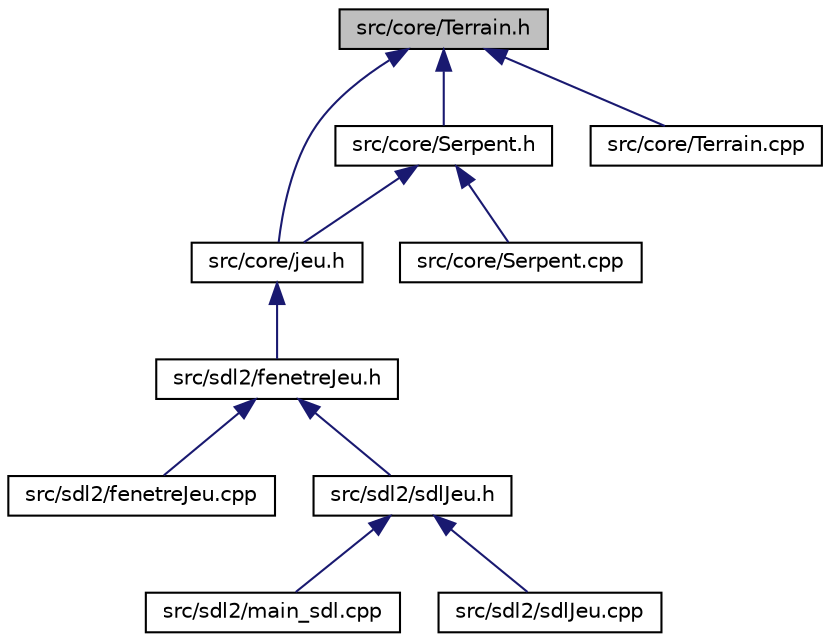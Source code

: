 digraph "src/core/Terrain.h"
{
 // LATEX_PDF_SIZE
  edge [fontname="Helvetica",fontsize="10",labelfontname="Helvetica",labelfontsize="10"];
  node [fontname="Helvetica",fontsize="10",shape=record];
  Node1 [label="src/core/Terrain.h",height=0.2,width=0.4,color="black", fillcolor="grey75", style="filled", fontcolor="black",tooltip="Module gérant le terrain de jeu et la trace."];
  Node1 -> Node2 [dir="back",color="midnightblue",fontsize="10",style="solid",fontname="Helvetica"];
  Node2 [label="src/core/jeu.h",height=0.2,width=0.4,color="black", fillcolor="white", style="filled",URL="$jeu_8h.html",tooltip=" "];
  Node2 -> Node3 [dir="back",color="midnightblue",fontsize="10",style="solid",fontname="Helvetica"];
  Node3 [label="src/sdl2/fenetreJeu.h",height=0.2,width=0.4,color="black", fillcolor="white", style="filled",URL="$fenetreJeu_8h.html",tooltip="Module gérant l'image sdl du plateau de jeu pendant la partie."];
  Node3 -> Node4 [dir="back",color="midnightblue",fontsize="10",style="solid",fontname="Helvetica"];
  Node4 [label="src/sdl2/fenetreJeu.cpp",height=0.2,width=0.4,color="black", fillcolor="white", style="filled",URL="$fenetreJeu_8cpp.html",tooltip="Implémentation de la classe FenetreJeu."];
  Node3 -> Node5 [dir="back",color="midnightblue",fontsize="10",style="solid",fontname="Helvetica"];
  Node5 [label="src/sdl2/sdlJeu.h",height=0.2,width=0.4,color="black", fillcolor="white", style="filled",URL="$sdlJeu_8h.html",tooltip="Module gérant la partie SDL."];
  Node5 -> Node6 [dir="back",color="midnightblue",fontsize="10",style="solid",fontname="Helvetica"];
  Node6 [label="src/sdl2/main_sdl.cpp",height=0.2,width=0.4,color="black", fillcolor="white", style="filled",URL="$main__sdl_8cpp.html",tooltip=" "];
  Node5 -> Node7 [dir="back",color="midnightblue",fontsize="10",style="solid",fontname="Helvetica"];
  Node7 [label="src/sdl2/sdlJeu.cpp",height=0.2,width=0.4,color="black", fillcolor="white", style="filled",URL="$sdlJeu_8cpp.html",tooltip=" "];
  Node1 -> Node8 [dir="back",color="midnightblue",fontsize="10",style="solid",fontname="Helvetica"];
  Node8 [label="src/core/Serpent.h",height=0.2,width=0.4,color="black", fillcolor="white", style="filled",URL="$Serpent_8h.html",tooltip="Module gérant les serpents."];
  Node8 -> Node2 [dir="back",color="midnightblue",fontsize="10",style="solid",fontname="Helvetica"];
  Node8 -> Node9 [dir="back",color="midnightblue",fontsize="10",style="solid",fontname="Helvetica"];
  Node9 [label="src/core/Serpent.cpp",height=0.2,width=0.4,color="black", fillcolor="white", style="filled",URL="$Serpent_8cpp.html",tooltip="Implémentation de la classe serpent."];
  Node1 -> Node10 [dir="back",color="midnightblue",fontsize="10",style="solid",fontname="Helvetica"];
  Node10 [label="src/core/Terrain.cpp",height=0.2,width=0.4,color="black", fillcolor="white", style="filled",URL="$Terrain_8cpp.html",tooltip="Implémentation de la classe terrain."];
}
